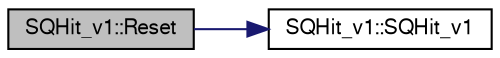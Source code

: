 digraph "SQHit_v1::Reset"
{
  bgcolor="transparent";
  edge [fontname="FreeSans",fontsize="10",labelfontname="FreeSans",labelfontsize="10"];
  node [fontname="FreeSans",fontsize="10",shape=record];
  rankdir="LR";
  Node1 [label="SQHit_v1::Reset",height=0.2,width=0.4,color="black", fillcolor="grey75", style="filled" fontcolor="black"];
  Node1 -> Node2 [color="midnightblue",fontsize="10",style="solid",fontname="FreeSans"];
  Node2 [label="SQHit_v1::SQHit_v1",height=0.2,width=0.4,color="black",URL="$d3/d2e/classSQHit__v1.html#a7bb3bd0b0773575ed200189df7debcb4"];
}
